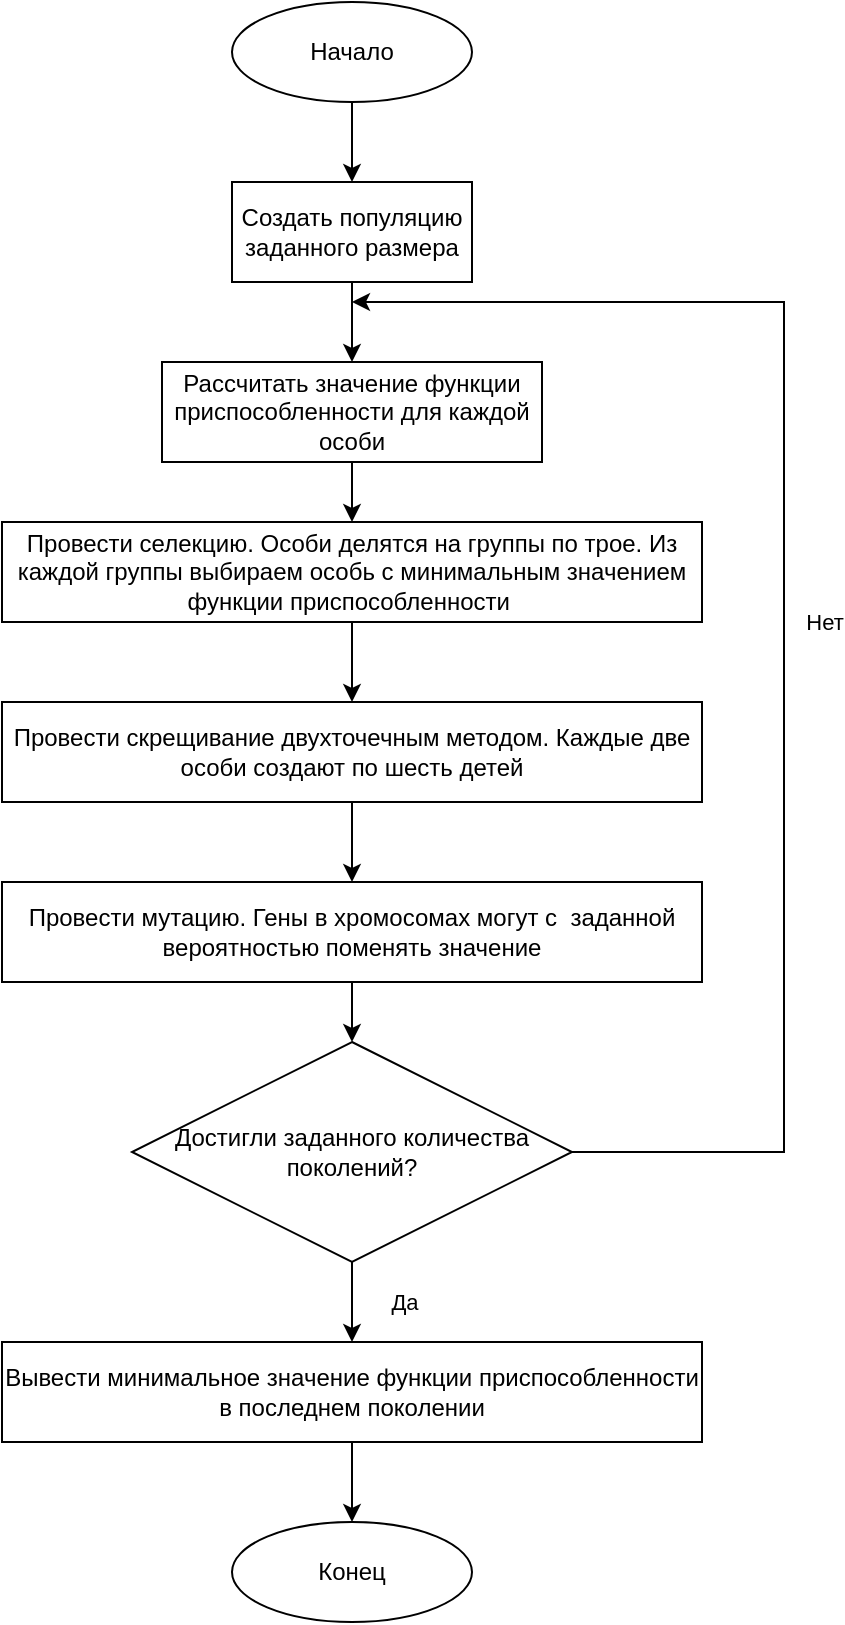 <mxfile version="20.8.12" type="device"><diagram name="Страница 1" id="l3wn3wDkrEFVCt7fNYuw"><mxGraphModel dx="1434" dy="707" grid="1" gridSize="10" guides="1" tooltips="1" connect="1" arrows="1" fold="1" page="1" pageScale="1" pageWidth="827" pageHeight="1169" math="0" shadow="0"><root><mxCell id="0"/><mxCell id="1" parent="0"/><mxCell id="z9vnd9_KCaERn39UNavo-8" value="" style="edgeStyle=orthogonalEdgeStyle;rounded=0;orthogonalLoop=1;jettySize=auto;html=1;" edge="1" parent="1" source="z9vnd9_KCaERn39UNavo-1" target="z9vnd9_KCaERn39UNavo-3"><mxGeometry relative="1" as="geometry"/></mxCell><mxCell id="z9vnd9_KCaERn39UNavo-1" value="Начало" style="ellipse;whiteSpace=wrap;html=1;" vertex="1" parent="1"><mxGeometry x="354" y="30" width="120" height="50" as="geometry"/></mxCell><mxCell id="z9vnd9_KCaERn39UNavo-2" value="Конец" style="ellipse;whiteSpace=wrap;html=1;" vertex="1" parent="1"><mxGeometry x="354" y="790" width="120" height="50" as="geometry"/></mxCell><mxCell id="z9vnd9_KCaERn39UNavo-9" value="" style="edgeStyle=orthogonalEdgeStyle;rounded=0;orthogonalLoop=1;jettySize=auto;html=1;" edge="1" parent="1" source="z9vnd9_KCaERn39UNavo-3" target="z9vnd9_KCaERn39UNavo-4"><mxGeometry relative="1" as="geometry"/></mxCell><mxCell id="z9vnd9_KCaERn39UNavo-3" value="Создать популяцию заданного размера" style="rounded=0;whiteSpace=wrap;html=1;" vertex="1" parent="1"><mxGeometry x="354" y="120" width="120" height="50" as="geometry"/></mxCell><mxCell id="z9vnd9_KCaERn39UNavo-11" value="" style="edgeStyle=orthogonalEdgeStyle;rounded=0;orthogonalLoop=1;jettySize=auto;html=1;" edge="1" parent="1" source="z9vnd9_KCaERn39UNavo-4" target="z9vnd9_KCaERn39UNavo-10"><mxGeometry relative="1" as="geometry"/></mxCell><mxCell id="z9vnd9_KCaERn39UNavo-4" value="Рассчитать значение функции приспособленности для каждой особи" style="rounded=0;whiteSpace=wrap;html=1;" vertex="1" parent="1"><mxGeometry x="319" y="210" width="190" height="50" as="geometry"/></mxCell><mxCell id="z9vnd9_KCaERn39UNavo-13" value="" style="edgeStyle=orthogonalEdgeStyle;rounded=0;orthogonalLoop=1;jettySize=auto;html=1;" edge="1" parent="1" source="z9vnd9_KCaERn39UNavo-10" target="z9vnd9_KCaERn39UNavo-12"><mxGeometry relative="1" as="geometry"/></mxCell><mxCell id="z9vnd9_KCaERn39UNavo-10" value="Провести селекцию. Особи делятся на группы по трое. Из каждой группы выбираем особь с минимальным значением функции приспособленности&amp;nbsp;" style="rounded=0;whiteSpace=wrap;html=1;" vertex="1" parent="1"><mxGeometry x="239" y="290" width="350" height="50" as="geometry"/></mxCell><mxCell id="z9vnd9_KCaERn39UNavo-16" value="" style="edgeStyle=orthogonalEdgeStyle;rounded=0;orthogonalLoop=1;jettySize=auto;html=1;" edge="1" parent="1" source="z9vnd9_KCaERn39UNavo-12" target="z9vnd9_KCaERn39UNavo-15"><mxGeometry relative="1" as="geometry"/></mxCell><mxCell id="z9vnd9_KCaERn39UNavo-12" value="Провести скрещивание двухточечным методом. Каждые две особи создают по шесть детей" style="rounded=0;whiteSpace=wrap;html=1;" vertex="1" parent="1"><mxGeometry x="239" y="380" width="350" height="50" as="geometry"/></mxCell><mxCell id="z9vnd9_KCaERn39UNavo-18" value="" style="edgeStyle=orthogonalEdgeStyle;rounded=0;orthogonalLoop=1;jettySize=auto;html=1;" edge="1" parent="1" source="z9vnd9_KCaERn39UNavo-15" target="z9vnd9_KCaERn39UNavo-17"><mxGeometry relative="1" as="geometry"/></mxCell><mxCell id="z9vnd9_KCaERn39UNavo-15" value="Провести мутацию. Гены в хромосомах могут с&amp;nbsp; заданной вероятностью поменять значение" style="rounded=0;whiteSpace=wrap;html=1;" vertex="1" parent="1"><mxGeometry x="239" y="470" width="350" height="50" as="geometry"/></mxCell><mxCell id="z9vnd9_KCaERn39UNavo-19" value="Нет" style="edgeStyle=orthogonalEdgeStyle;rounded=0;orthogonalLoop=1;jettySize=auto;html=1;" edge="1" parent="1" source="z9vnd9_KCaERn39UNavo-17"><mxGeometry x="-0.007" y="-20" relative="1" as="geometry"><mxPoint x="414" y="180" as="targetPoint"/><Array as="points"><mxPoint x="630" y="605"/><mxPoint x="630" y="180"/></Array><mxPoint as="offset"/></mxGeometry></mxCell><mxCell id="z9vnd9_KCaERn39UNavo-21" value="Да" style="edgeStyle=orthogonalEdgeStyle;rounded=0;orthogonalLoop=1;jettySize=auto;html=1;" edge="1" parent="1" source="z9vnd9_KCaERn39UNavo-17" target="z9vnd9_KCaERn39UNavo-20"><mxGeometry y="26" relative="1" as="geometry"><mxPoint as="offset"/></mxGeometry></mxCell><mxCell id="z9vnd9_KCaERn39UNavo-17" value="Достигли заданного количества поколений?" style="rhombus;whiteSpace=wrap;html=1;" vertex="1" parent="1"><mxGeometry x="304" y="550" width="220" height="110" as="geometry"/></mxCell><mxCell id="z9vnd9_KCaERn39UNavo-22" value="" style="edgeStyle=orthogonalEdgeStyle;rounded=0;orthogonalLoop=1;jettySize=auto;html=1;" edge="1" parent="1" source="z9vnd9_KCaERn39UNavo-20" target="z9vnd9_KCaERn39UNavo-2"><mxGeometry relative="1" as="geometry"/></mxCell><mxCell id="z9vnd9_KCaERn39UNavo-20" value="Вывести минимальное значение функции приспособленности в последнем поколении" style="rounded=0;whiteSpace=wrap;html=1;" vertex="1" parent="1"><mxGeometry x="239" y="700" width="350" height="50" as="geometry"/></mxCell></root></mxGraphModel></diagram></mxfile>